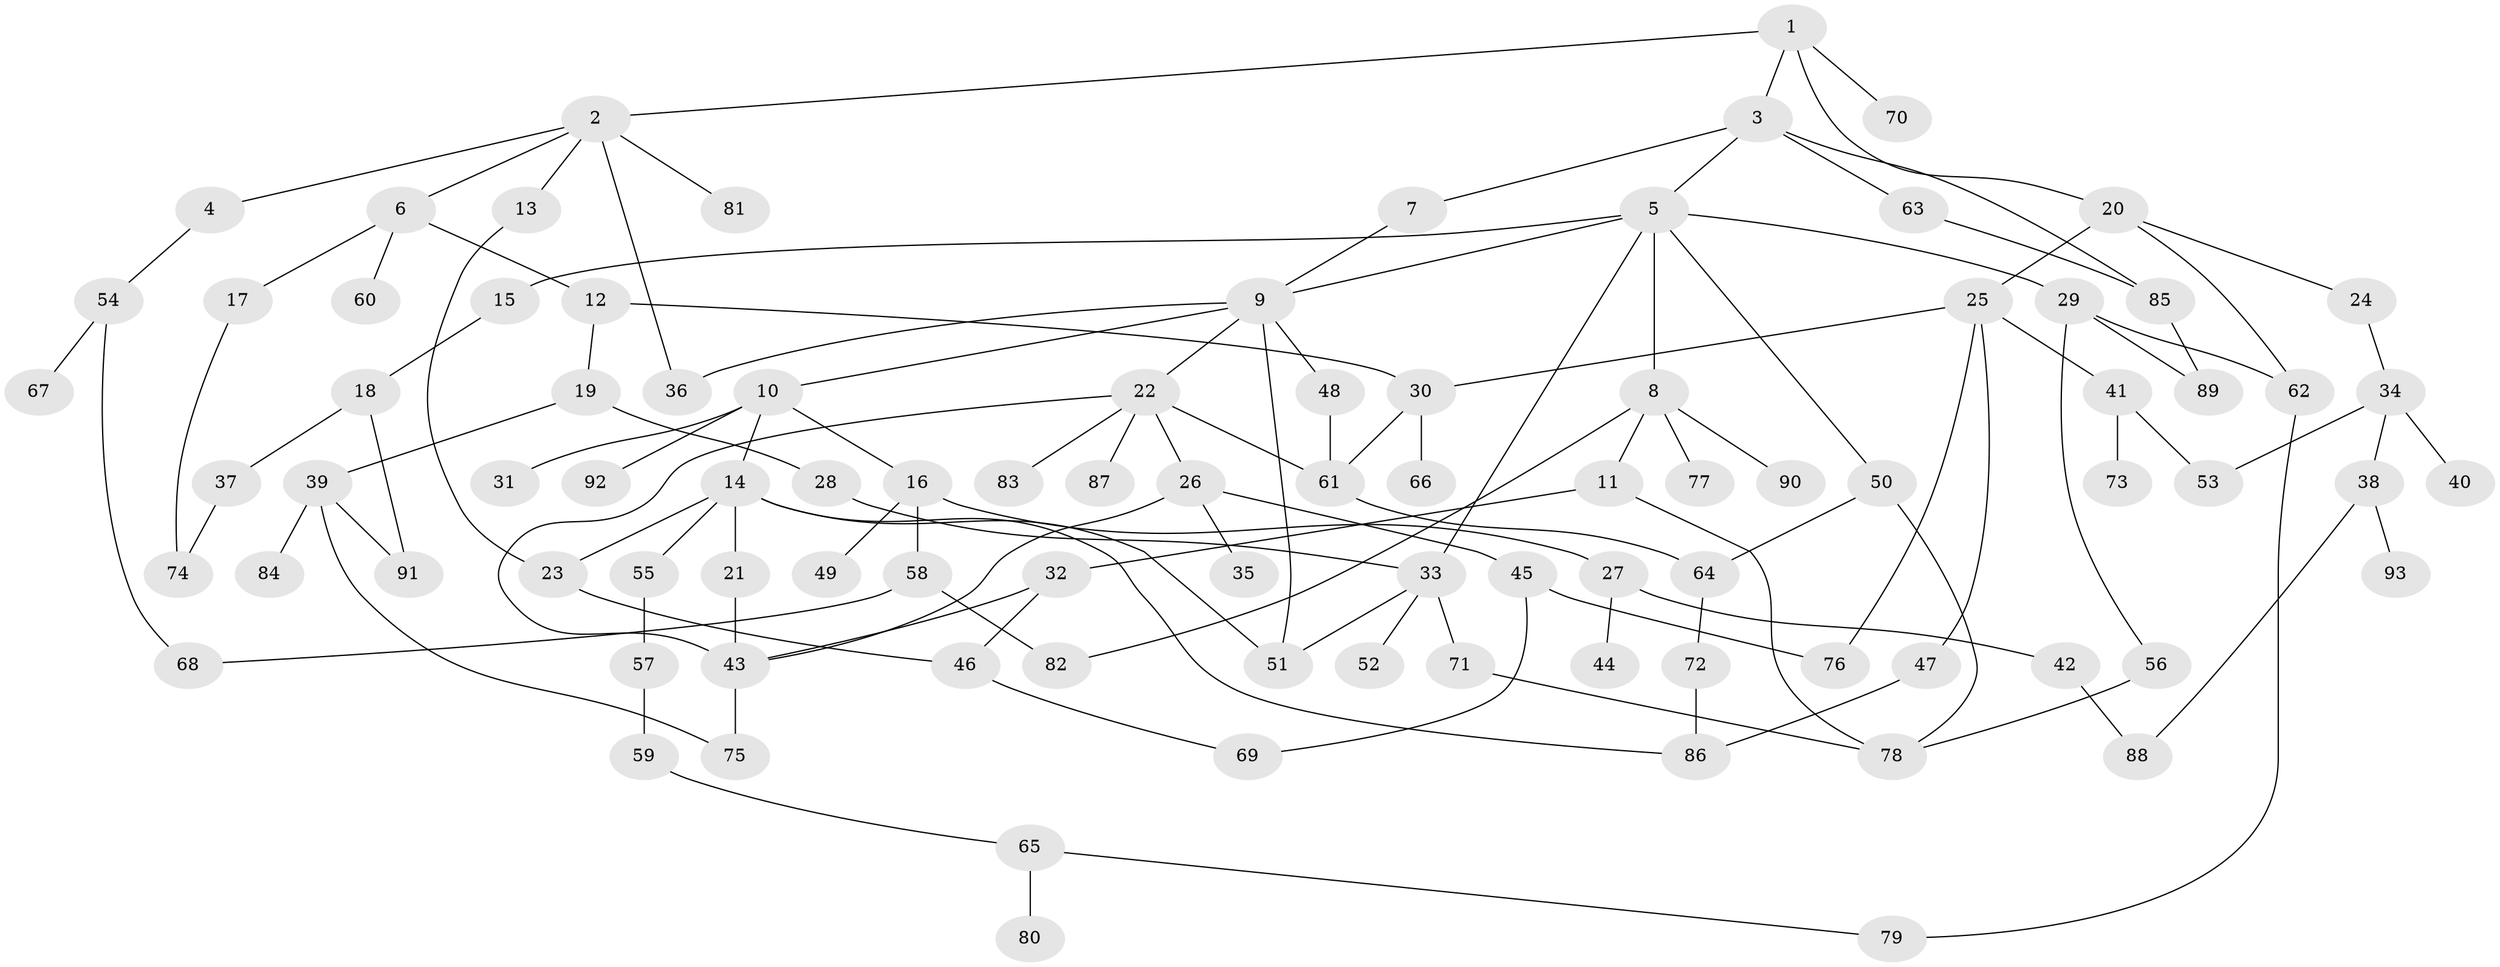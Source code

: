 // Generated by graph-tools (version 1.1) at 2025/01/03/09/25 03:01:10]
// undirected, 93 vertices, 124 edges
graph export_dot {
graph [start="1"]
  node [color=gray90,style=filled];
  1;
  2;
  3;
  4;
  5;
  6;
  7;
  8;
  9;
  10;
  11;
  12;
  13;
  14;
  15;
  16;
  17;
  18;
  19;
  20;
  21;
  22;
  23;
  24;
  25;
  26;
  27;
  28;
  29;
  30;
  31;
  32;
  33;
  34;
  35;
  36;
  37;
  38;
  39;
  40;
  41;
  42;
  43;
  44;
  45;
  46;
  47;
  48;
  49;
  50;
  51;
  52;
  53;
  54;
  55;
  56;
  57;
  58;
  59;
  60;
  61;
  62;
  63;
  64;
  65;
  66;
  67;
  68;
  69;
  70;
  71;
  72;
  73;
  74;
  75;
  76;
  77;
  78;
  79;
  80;
  81;
  82;
  83;
  84;
  85;
  86;
  87;
  88;
  89;
  90;
  91;
  92;
  93;
  1 -- 2;
  1 -- 3;
  1 -- 20;
  1 -- 70;
  2 -- 4;
  2 -- 6;
  2 -- 13;
  2 -- 81;
  2 -- 36;
  3 -- 5;
  3 -- 7;
  3 -- 63;
  3 -- 85;
  4 -- 54;
  5 -- 8;
  5 -- 9;
  5 -- 15;
  5 -- 29;
  5 -- 33;
  5 -- 50;
  6 -- 12;
  6 -- 17;
  6 -- 60;
  7 -- 9;
  8 -- 11;
  8 -- 77;
  8 -- 90;
  8 -- 82;
  9 -- 10;
  9 -- 22;
  9 -- 36;
  9 -- 48;
  9 -- 51;
  10 -- 14;
  10 -- 16;
  10 -- 31;
  10 -- 92;
  11 -- 32;
  11 -- 78;
  12 -- 19;
  12 -- 30;
  13 -- 23;
  14 -- 21;
  14 -- 23;
  14 -- 55;
  14 -- 51;
  14 -- 86;
  15 -- 18;
  16 -- 27;
  16 -- 49;
  16 -- 58;
  17 -- 74;
  18 -- 37;
  18 -- 91;
  19 -- 28;
  19 -- 39;
  20 -- 24;
  20 -- 25;
  20 -- 62;
  21 -- 43;
  22 -- 26;
  22 -- 61;
  22 -- 83;
  22 -- 87;
  22 -- 43;
  23 -- 46;
  24 -- 34;
  25 -- 41;
  25 -- 47;
  25 -- 30;
  25 -- 76;
  26 -- 35;
  26 -- 43;
  26 -- 45;
  27 -- 42;
  27 -- 44;
  28 -- 33;
  29 -- 56;
  29 -- 89;
  29 -- 62;
  30 -- 66;
  30 -- 61;
  32 -- 43;
  32 -- 46;
  33 -- 51;
  33 -- 52;
  33 -- 71;
  34 -- 38;
  34 -- 40;
  34 -- 53;
  37 -- 74;
  38 -- 88;
  38 -- 93;
  39 -- 84;
  39 -- 91;
  39 -- 75;
  41 -- 53;
  41 -- 73;
  42 -- 88;
  43 -- 75;
  45 -- 76;
  45 -- 69;
  46 -- 69;
  47 -- 86;
  48 -- 61;
  50 -- 64;
  50 -- 78;
  54 -- 67;
  54 -- 68;
  55 -- 57;
  56 -- 78;
  57 -- 59;
  58 -- 68;
  58 -- 82;
  59 -- 65;
  61 -- 64;
  62 -- 79;
  63 -- 85;
  64 -- 72;
  65 -- 80;
  65 -- 79;
  71 -- 78;
  72 -- 86;
  85 -- 89;
}
